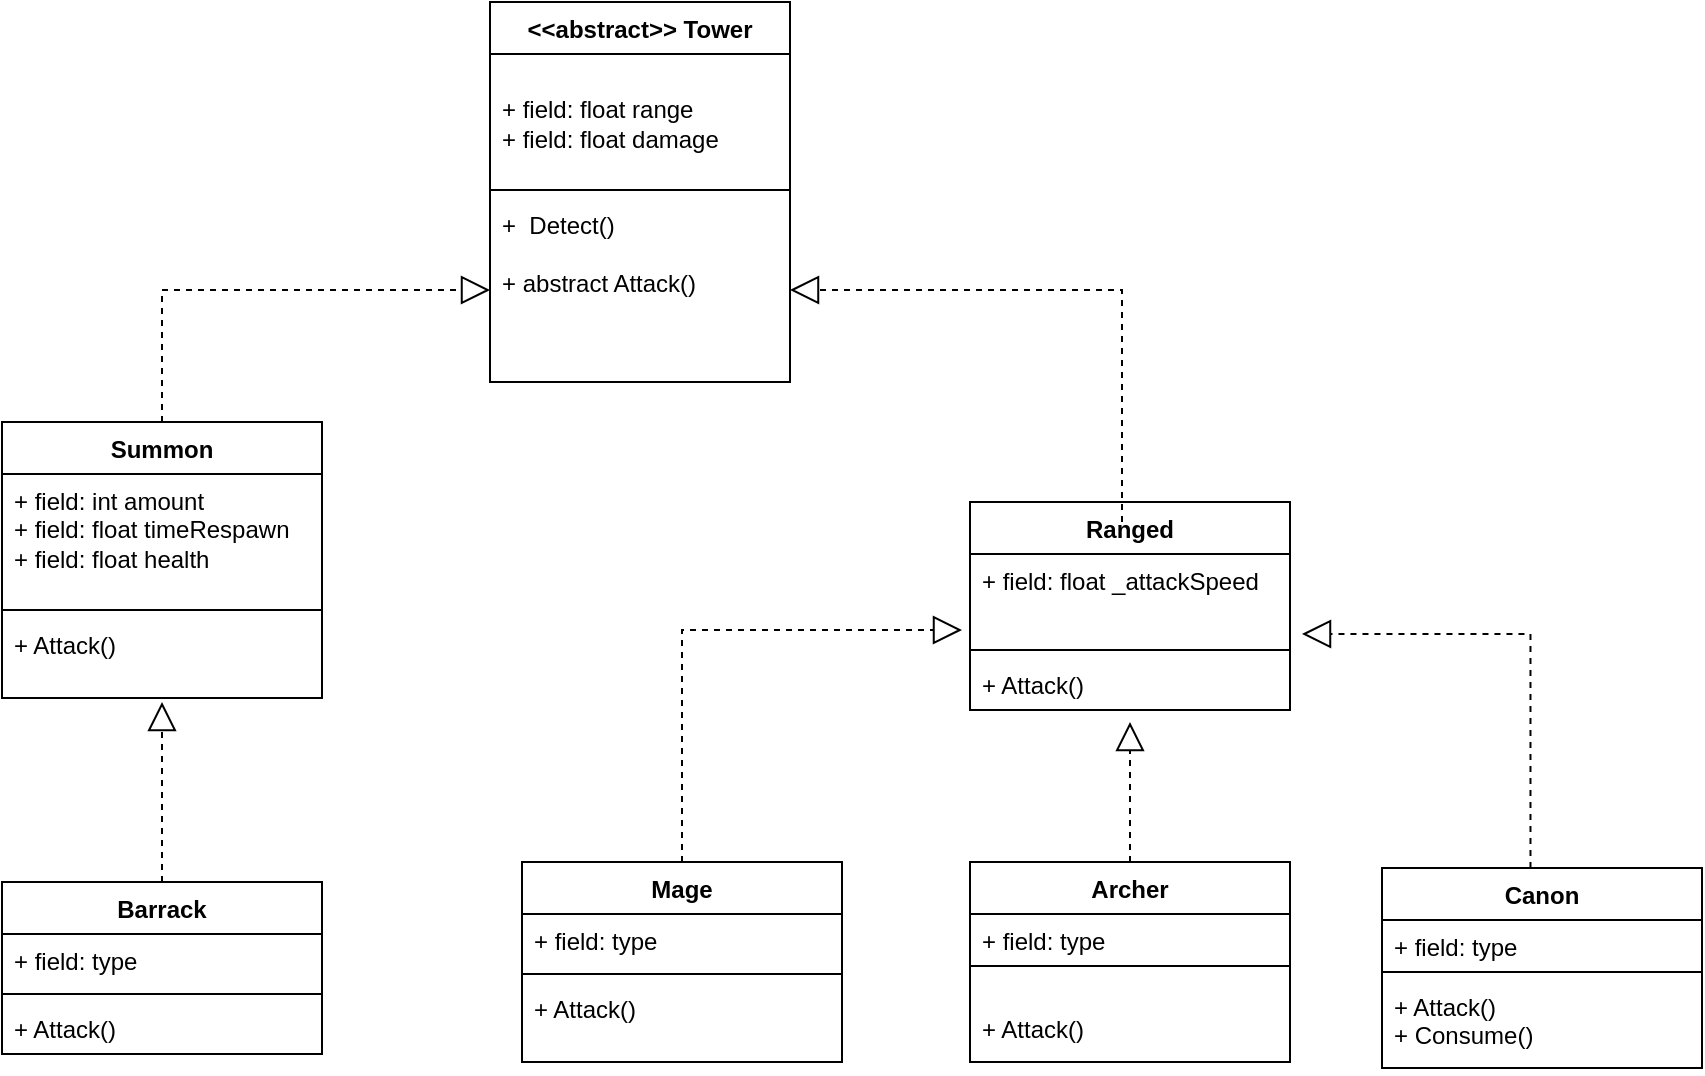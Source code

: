 <mxfile version="24.0.4" type="device">
  <diagram id="C5RBs43oDa-KdzZeNtuy" name="Page-1">
    <mxGraphModel dx="812" dy="451" grid="1" gridSize="10" guides="1" tooltips="1" connect="1" arrows="1" fold="1" page="1" pageScale="1" pageWidth="827" pageHeight="1169" math="0" shadow="0">
      <root>
        <mxCell id="WIyWlLk6GJQsqaUBKTNV-0" />
        <mxCell id="WIyWlLk6GJQsqaUBKTNV-1" parent="WIyWlLk6GJQsqaUBKTNV-0" />
        <mxCell id="UiHATHYCxAB7JgqIMqif-0" value="&amp;lt;&amp;lt;abstract&amp;gt;&amp;gt; Tower" style="swimlane;fontStyle=1;align=center;verticalAlign=top;childLayout=stackLayout;horizontal=1;startSize=26;horizontalStack=0;resizeParent=1;resizeParentMax=0;resizeLast=0;collapsible=1;marginBottom=0;whiteSpace=wrap;html=1;" parent="WIyWlLk6GJQsqaUBKTNV-1" vertex="1">
          <mxGeometry x="544" y="310" width="150" height="190" as="geometry">
            <mxRectangle x="240" y="200" width="100" height="30" as="alternateBounds" />
          </mxGeometry>
        </mxCell>
        <mxCell id="UiHATHYCxAB7JgqIMqif-1" value="&lt;div&gt;&lt;span style=&quot;background-color: initial;&quot;&gt;&lt;br&gt;&lt;/span&gt;&lt;/div&gt;&lt;div&gt;&lt;span style=&quot;background-color: initial;&quot;&gt;+ field: float range&lt;/span&gt;&lt;br&gt;&lt;/div&gt;&lt;div&gt;&lt;div&gt;&lt;span style=&quot;background-color: initial;&quot;&gt;+ field: float damage&lt;/span&gt;&lt;br&gt;&lt;/div&gt;&lt;/div&gt;&lt;div&gt;&lt;span style=&quot;background-color: initial;&quot;&gt;&lt;br&gt;&lt;/span&gt;&lt;/div&gt;&lt;div&gt;&lt;br&gt;&lt;/div&gt;&lt;div&gt;&lt;br&gt;&lt;/div&gt;&lt;div&gt;&lt;br&gt;&lt;div style=&quot;border-color: var(--border-color);&quot;&gt;&lt;br style=&quot;border-color: var(--border-color);&quot;&gt;&lt;/div&gt;&lt;div&gt;&lt;br&gt;&lt;/div&gt;&lt;/div&gt;" style="text;strokeColor=none;fillColor=none;align=left;verticalAlign=top;spacingLeft=4;spacingRight=4;overflow=hidden;rotatable=0;points=[[0,0.5],[1,0.5]];portConstraint=eastwest;whiteSpace=wrap;html=1;" parent="UiHATHYCxAB7JgqIMqif-0" vertex="1">
          <mxGeometry y="26" width="150" height="64" as="geometry" />
        </mxCell>
        <mxCell id="UiHATHYCxAB7JgqIMqif-2" value="" style="line;strokeWidth=1;fillColor=none;align=left;verticalAlign=middle;spacingTop=-1;spacingLeft=3;spacingRight=3;rotatable=0;labelPosition=right;points=[];portConstraint=eastwest;strokeColor=inherit;" parent="UiHATHYCxAB7JgqIMqif-0" vertex="1">
          <mxGeometry y="90" width="150" height="8" as="geometry" />
        </mxCell>
        <mxCell id="UiHATHYCxAB7JgqIMqif-3" value="+&amp;nbsp; Detect()&amp;nbsp;&lt;div&gt;&lt;br&gt;&lt;/div&gt;&lt;div&gt;+&amp;nbsp;&lt;span style=&quot;background-color: initial;&quot;&gt;abstract Attack&lt;/span&gt;&lt;span style=&quot;background-color: initial;&quot;&gt;()&lt;/span&gt;&lt;/div&gt;&lt;div&gt;&lt;div&gt;&lt;br&gt;&lt;div style=&quot;border-color: var(--border-color);&quot;&gt;&lt;br style=&quot;border-color: var(--border-color);&quot;&gt;&lt;/div&gt;&lt;/div&gt;&lt;/div&gt;" style="text;strokeColor=none;fillColor=none;align=left;verticalAlign=top;spacingLeft=4;spacingRight=4;overflow=hidden;rotatable=0;points=[[0,0.5],[1,0.5]];portConstraint=eastwest;whiteSpace=wrap;html=1;" parent="UiHATHYCxAB7JgqIMqif-0" vertex="1">
          <mxGeometry y="98" width="150" height="92" as="geometry" />
        </mxCell>
        <mxCell id="UiHATHYCxAB7JgqIMqif-4" value="&lt;div&gt;Mage&lt;/div&gt;&lt;div&gt;&lt;br&gt;&lt;/div&gt;" style="swimlane;fontStyle=1;align=center;verticalAlign=top;childLayout=stackLayout;horizontal=1;startSize=26;horizontalStack=0;resizeParent=1;resizeParentMax=0;resizeLast=0;collapsible=1;marginBottom=0;whiteSpace=wrap;html=1;" parent="WIyWlLk6GJQsqaUBKTNV-1" vertex="1">
          <mxGeometry x="560" y="740" width="160" height="100" as="geometry" />
        </mxCell>
        <mxCell id="UiHATHYCxAB7JgqIMqif-5" value="+ field: type" style="text;strokeColor=none;fillColor=none;align=left;verticalAlign=top;spacingLeft=4;spacingRight=4;overflow=hidden;rotatable=0;points=[[0,0.5],[1,0.5]];portConstraint=eastwest;whiteSpace=wrap;html=1;" parent="UiHATHYCxAB7JgqIMqif-4" vertex="1">
          <mxGeometry y="26" width="160" height="26" as="geometry" />
        </mxCell>
        <mxCell id="UiHATHYCxAB7JgqIMqif-6" value="" style="line;strokeWidth=1;fillColor=none;align=left;verticalAlign=middle;spacingTop=-1;spacingLeft=3;spacingRight=3;rotatable=0;labelPosition=right;points=[];portConstraint=eastwest;strokeColor=inherit;" parent="UiHATHYCxAB7JgqIMqif-4" vertex="1">
          <mxGeometry y="52" width="160" height="8" as="geometry" />
        </mxCell>
        <mxCell id="UiHATHYCxAB7JgqIMqif-7" value="+ Attack()&lt;div&gt;&lt;br&gt;&lt;/div&gt;" style="text;strokeColor=none;fillColor=none;align=left;verticalAlign=top;spacingLeft=4;spacingRight=4;overflow=hidden;rotatable=0;points=[[0,0.5],[1,0.5]];portConstraint=eastwest;whiteSpace=wrap;html=1;" parent="UiHATHYCxAB7JgqIMqif-4" vertex="1">
          <mxGeometry y="60" width="160" height="40" as="geometry" />
        </mxCell>
        <mxCell id="UiHATHYCxAB7JgqIMqif-8" value="Archer" style="swimlane;fontStyle=1;align=center;verticalAlign=top;childLayout=stackLayout;horizontal=1;startSize=26;horizontalStack=0;resizeParent=1;resizeParentMax=0;resizeLast=0;collapsible=1;marginBottom=0;whiteSpace=wrap;html=1;" parent="WIyWlLk6GJQsqaUBKTNV-1" vertex="1">
          <mxGeometry x="784" y="740" width="160" height="100" as="geometry" />
        </mxCell>
        <mxCell id="UiHATHYCxAB7JgqIMqif-9" value="+ field: type" style="text;strokeColor=none;fillColor=none;align=left;verticalAlign=top;spacingLeft=4;spacingRight=4;overflow=hidden;rotatable=0;points=[[0,0.5],[1,0.5]];portConstraint=eastwest;whiteSpace=wrap;html=1;" parent="UiHATHYCxAB7JgqIMqif-8" vertex="1">
          <mxGeometry y="26" width="160" height="22" as="geometry" />
        </mxCell>
        <mxCell id="UiHATHYCxAB7JgqIMqif-10" value="" style="line;strokeWidth=1;fillColor=none;align=left;verticalAlign=middle;spacingTop=-1;spacingLeft=3;spacingRight=3;rotatable=0;labelPosition=right;points=[];portConstraint=eastwest;strokeColor=inherit;" parent="UiHATHYCxAB7JgqIMqif-8" vertex="1">
          <mxGeometry y="48" width="160" height="8" as="geometry" />
        </mxCell>
        <mxCell id="UiHATHYCxAB7JgqIMqif-11" value="&lt;div&gt;&lt;br&gt;&lt;/div&gt;+ Attack()&lt;div style=&quot;border-color: var(--border-color);&quot;&gt;&lt;br&gt;&lt;/div&gt;" style="text;strokeColor=none;fillColor=none;align=left;verticalAlign=top;spacingLeft=4;spacingRight=4;overflow=hidden;rotatable=0;points=[[0,0.5],[1,0.5]];portConstraint=eastwest;whiteSpace=wrap;html=1;" parent="UiHATHYCxAB7JgqIMqif-8" vertex="1">
          <mxGeometry y="56" width="160" height="44" as="geometry" />
        </mxCell>
        <mxCell id="UiHATHYCxAB7JgqIMqif-45" value="&lt;div&gt;Barrack&lt;/div&gt;&lt;div&gt;&lt;br&gt;&lt;/div&gt;" style="swimlane;fontStyle=1;align=center;verticalAlign=top;childLayout=stackLayout;horizontal=1;startSize=26;horizontalStack=0;resizeParent=1;resizeParentMax=0;resizeLast=0;collapsible=1;marginBottom=0;whiteSpace=wrap;html=1;" parent="WIyWlLk6GJQsqaUBKTNV-1" vertex="1">
          <mxGeometry x="300" y="750" width="160" height="86" as="geometry" />
        </mxCell>
        <mxCell id="UiHATHYCxAB7JgqIMqif-46" value="+ field: type" style="text;strokeColor=none;fillColor=none;align=left;verticalAlign=top;spacingLeft=4;spacingRight=4;overflow=hidden;rotatable=0;points=[[0,0.5],[1,0.5]];portConstraint=eastwest;whiteSpace=wrap;html=1;" parent="UiHATHYCxAB7JgqIMqif-45" vertex="1">
          <mxGeometry y="26" width="160" height="26" as="geometry" />
        </mxCell>
        <mxCell id="UiHATHYCxAB7JgqIMqif-47" value="" style="line;strokeWidth=1;fillColor=none;align=left;verticalAlign=middle;spacingTop=-1;spacingLeft=3;spacingRight=3;rotatable=0;labelPosition=right;points=[];portConstraint=eastwest;strokeColor=inherit;" parent="UiHATHYCxAB7JgqIMqif-45" vertex="1">
          <mxGeometry y="52" width="160" height="8" as="geometry" />
        </mxCell>
        <mxCell id="UiHATHYCxAB7JgqIMqif-48" value="+ Attack()&lt;div&gt;&lt;br&gt;&lt;/div&gt;" style="text;strokeColor=none;fillColor=none;align=left;verticalAlign=top;spacingLeft=4;spacingRight=4;overflow=hidden;rotatable=0;points=[[0,0.5],[1,0.5]];portConstraint=eastwest;whiteSpace=wrap;html=1;" parent="UiHATHYCxAB7JgqIMqif-45" vertex="1">
          <mxGeometry y="60" width="160" height="26" as="geometry" />
        </mxCell>
        <mxCell id="UiHATHYCxAB7JgqIMqif-49" value="Canon" style="swimlane;fontStyle=1;align=center;verticalAlign=top;childLayout=stackLayout;horizontal=1;startSize=26;horizontalStack=0;resizeParent=1;resizeParentMax=0;resizeLast=0;collapsible=1;marginBottom=0;whiteSpace=wrap;html=1;" parent="WIyWlLk6GJQsqaUBKTNV-1" vertex="1">
          <mxGeometry x="990" y="743" width="160" height="100" as="geometry" />
        </mxCell>
        <mxCell id="UiHATHYCxAB7JgqIMqif-50" value="+ field: type" style="text;strokeColor=none;fillColor=none;align=left;verticalAlign=top;spacingLeft=4;spacingRight=4;overflow=hidden;rotatable=0;points=[[0,0.5],[1,0.5]];portConstraint=eastwest;whiteSpace=wrap;html=1;" parent="UiHATHYCxAB7JgqIMqif-49" vertex="1">
          <mxGeometry y="26" width="160" height="22" as="geometry" />
        </mxCell>
        <mxCell id="UiHATHYCxAB7JgqIMqif-51" value="" style="line;strokeWidth=1;fillColor=none;align=left;verticalAlign=middle;spacingTop=-1;spacingLeft=3;spacingRight=3;rotatable=0;labelPosition=right;points=[];portConstraint=eastwest;strokeColor=inherit;" parent="UiHATHYCxAB7JgqIMqif-49" vertex="1">
          <mxGeometry y="48" width="160" height="8" as="geometry" />
        </mxCell>
        <mxCell id="UiHATHYCxAB7JgqIMqif-52" value="+ Attack()&lt;div style=&quot;border-color: var(--border-color);&quot;&gt;+ Consume()&lt;/div&gt;" style="text;strokeColor=none;fillColor=none;align=left;verticalAlign=top;spacingLeft=4;spacingRight=4;overflow=hidden;rotatable=0;points=[[0,0.5],[1,0.5]];portConstraint=eastwest;whiteSpace=wrap;html=1;" parent="UiHATHYCxAB7JgqIMqif-49" vertex="1">
          <mxGeometry y="56" width="160" height="44" as="geometry" />
        </mxCell>
        <mxCell id="9yXZh-DYRgjoekZU8pBV-4" value="Summon&lt;div&gt;&lt;br&gt;&lt;/div&gt;" style="swimlane;fontStyle=1;align=center;verticalAlign=top;childLayout=stackLayout;horizontal=1;startSize=26;horizontalStack=0;resizeParent=1;resizeParentMax=0;resizeLast=0;collapsible=1;marginBottom=0;whiteSpace=wrap;html=1;" vertex="1" parent="WIyWlLk6GJQsqaUBKTNV-1">
          <mxGeometry x="300" y="520" width="160" height="138" as="geometry" />
        </mxCell>
        <mxCell id="9yXZh-DYRgjoekZU8pBV-5" value="+ field: int amount&lt;div&gt;+ field: float timeRespawn&lt;/div&gt;&lt;div&gt;+ field: float health&lt;/div&gt;&lt;div&gt;&lt;br&gt;&lt;/div&gt;" style="text;strokeColor=none;fillColor=none;align=left;verticalAlign=top;spacingLeft=4;spacingRight=4;overflow=hidden;rotatable=0;points=[[0,0.5],[1,0.5]];portConstraint=eastwest;whiteSpace=wrap;html=1;" vertex="1" parent="9yXZh-DYRgjoekZU8pBV-4">
          <mxGeometry y="26" width="160" height="64" as="geometry" />
        </mxCell>
        <mxCell id="9yXZh-DYRgjoekZU8pBV-6" value="" style="line;strokeWidth=1;fillColor=none;align=left;verticalAlign=middle;spacingTop=-1;spacingLeft=3;spacingRight=3;rotatable=0;labelPosition=right;points=[];portConstraint=eastwest;strokeColor=inherit;" vertex="1" parent="9yXZh-DYRgjoekZU8pBV-4">
          <mxGeometry y="90" width="160" height="8" as="geometry" />
        </mxCell>
        <mxCell id="9yXZh-DYRgjoekZU8pBV-7" value="&lt;div&gt;+ Attack()&lt;div&gt;&lt;br&gt;&lt;/div&gt;&lt;/div&gt;" style="text;strokeColor=none;fillColor=none;align=left;verticalAlign=top;spacingLeft=4;spacingRight=4;overflow=hidden;rotatable=0;points=[[0,0.5],[1,0.5]];portConstraint=eastwest;whiteSpace=wrap;html=1;" vertex="1" parent="9yXZh-DYRgjoekZU8pBV-4">
          <mxGeometry y="98" width="160" height="40" as="geometry" />
        </mxCell>
        <mxCell id="9yXZh-DYRgjoekZU8pBV-8" value="&lt;div&gt;Ranged&lt;/div&gt;" style="swimlane;fontStyle=1;align=center;verticalAlign=top;childLayout=stackLayout;horizontal=1;startSize=26;horizontalStack=0;resizeParent=1;resizeParentMax=0;resizeLast=0;collapsible=1;marginBottom=0;whiteSpace=wrap;html=1;" vertex="1" parent="WIyWlLk6GJQsqaUBKTNV-1">
          <mxGeometry x="784" y="560" width="160" height="104" as="geometry" />
        </mxCell>
        <mxCell id="9yXZh-DYRgjoekZU8pBV-9" value="&lt;div&gt;&lt;span style=&quot;background-color: initial;&quot;&gt;+ field: float _attackSpeed&lt;/span&gt;&lt;br&gt;&lt;/div&gt;" style="text;strokeColor=none;fillColor=none;align=left;verticalAlign=top;spacingLeft=4;spacingRight=4;overflow=hidden;rotatable=0;points=[[0,0.5],[1,0.5]];portConstraint=eastwest;whiteSpace=wrap;html=1;" vertex="1" parent="9yXZh-DYRgjoekZU8pBV-8">
          <mxGeometry y="26" width="160" height="44" as="geometry" />
        </mxCell>
        <mxCell id="9yXZh-DYRgjoekZU8pBV-10" value="" style="line;strokeWidth=1;fillColor=none;align=left;verticalAlign=middle;spacingTop=-1;spacingLeft=3;spacingRight=3;rotatable=0;labelPosition=right;points=[];portConstraint=eastwest;strokeColor=inherit;" vertex="1" parent="9yXZh-DYRgjoekZU8pBV-8">
          <mxGeometry y="70" width="160" height="8" as="geometry" />
        </mxCell>
        <mxCell id="9yXZh-DYRgjoekZU8pBV-11" value="+ Attack()&lt;div&gt;&lt;br&gt;&lt;/div&gt;" style="text;strokeColor=none;fillColor=none;align=left;verticalAlign=top;spacingLeft=4;spacingRight=4;overflow=hidden;rotatable=0;points=[[0,0.5],[1,0.5]];portConstraint=eastwest;whiteSpace=wrap;html=1;" vertex="1" parent="9yXZh-DYRgjoekZU8pBV-8">
          <mxGeometry y="78" width="160" height="26" as="geometry" />
        </mxCell>
        <mxCell id="9yXZh-DYRgjoekZU8pBV-14" value="" style="endArrow=block;dashed=1;endFill=0;endSize=12;html=1;rounded=0;exitX=0.5;exitY=0;exitDx=0;exitDy=0;" edge="1" parent="WIyWlLk6GJQsqaUBKTNV-1" source="UiHATHYCxAB7JgqIMqif-45">
          <mxGeometry width="160" relative="1" as="geometry">
            <mxPoint x="480" y="620" as="sourcePoint" />
            <mxPoint x="380" y="660" as="targetPoint" />
          </mxGeometry>
        </mxCell>
        <mxCell id="9yXZh-DYRgjoekZU8pBV-15" value="" style="endArrow=block;dashed=1;endFill=0;endSize=12;html=1;rounded=0;exitX=0.5;exitY=0;exitDx=0;exitDy=0;" edge="1" parent="WIyWlLk6GJQsqaUBKTNV-1" source="UiHATHYCxAB7JgqIMqif-4">
          <mxGeometry width="160" relative="1" as="geometry">
            <mxPoint x="480" y="620" as="sourcePoint" />
            <mxPoint x="780" y="624" as="targetPoint" />
            <Array as="points">
              <mxPoint x="640" y="624" />
            </Array>
          </mxGeometry>
        </mxCell>
        <mxCell id="9yXZh-DYRgjoekZU8pBV-16" value="" style="endArrow=block;dashed=1;endFill=0;endSize=12;html=1;rounded=0;exitX=0.5;exitY=0;exitDx=0;exitDy=0;" edge="1" parent="WIyWlLk6GJQsqaUBKTNV-1" source="UiHATHYCxAB7JgqIMqif-8">
          <mxGeometry width="160" relative="1" as="geometry">
            <mxPoint x="740" y="660" as="sourcePoint" />
            <mxPoint x="864" y="670" as="targetPoint" />
          </mxGeometry>
        </mxCell>
        <mxCell id="9yXZh-DYRgjoekZU8pBV-17" value="" style="endArrow=block;dashed=1;endFill=0;endSize=12;html=1;rounded=0;exitX=0.5;exitY=0;exitDx=0;exitDy=0;" edge="1" parent="WIyWlLk6GJQsqaUBKTNV-1">
          <mxGeometry width="160" relative="1" as="geometry">
            <mxPoint x="1064.24" y="743" as="sourcePoint" />
            <mxPoint x="950" y="626" as="targetPoint" />
            <Array as="points">
              <mxPoint x="1064.24" y="626" />
            </Array>
          </mxGeometry>
        </mxCell>
        <mxCell id="9yXZh-DYRgjoekZU8pBV-18" value="" style="endArrow=block;dashed=1;endFill=0;endSize=12;html=1;rounded=0;entryX=1;entryY=0.5;entryDx=0;entryDy=0;" edge="1" parent="WIyWlLk6GJQsqaUBKTNV-1">
          <mxGeometry width="160" relative="1" as="geometry">
            <mxPoint x="860" y="570" as="sourcePoint" />
            <mxPoint x="694" y="454.0" as="targetPoint" />
            <Array as="points">
              <mxPoint x="860" y="454" />
            </Array>
          </mxGeometry>
        </mxCell>
        <mxCell id="9yXZh-DYRgjoekZU8pBV-19" value="" style="endArrow=block;dashed=1;endFill=0;endSize=12;html=1;rounded=0;exitX=0.5;exitY=0;exitDx=0;exitDy=0;entryX=0;entryY=0.5;entryDx=0;entryDy=0;" edge="1" parent="WIyWlLk6GJQsqaUBKTNV-1" source="9yXZh-DYRgjoekZU8pBV-4" target="UiHATHYCxAB7JgqIMqif-3">
          <mxGeometry width="160" relative="1" as="geometry">
            <mxPoint x="640" y="640" as="sourcePoint" />
            <mxPoint x="800" y="640" as="targetPoint" />
            <Array as="points">
              <mxPoint x="380" y="454" />
            </Array>
          </mxGeometry>
        </mxCell>
      </root>
    </mxGraphModel>
  </diagram>
</mxfile>
